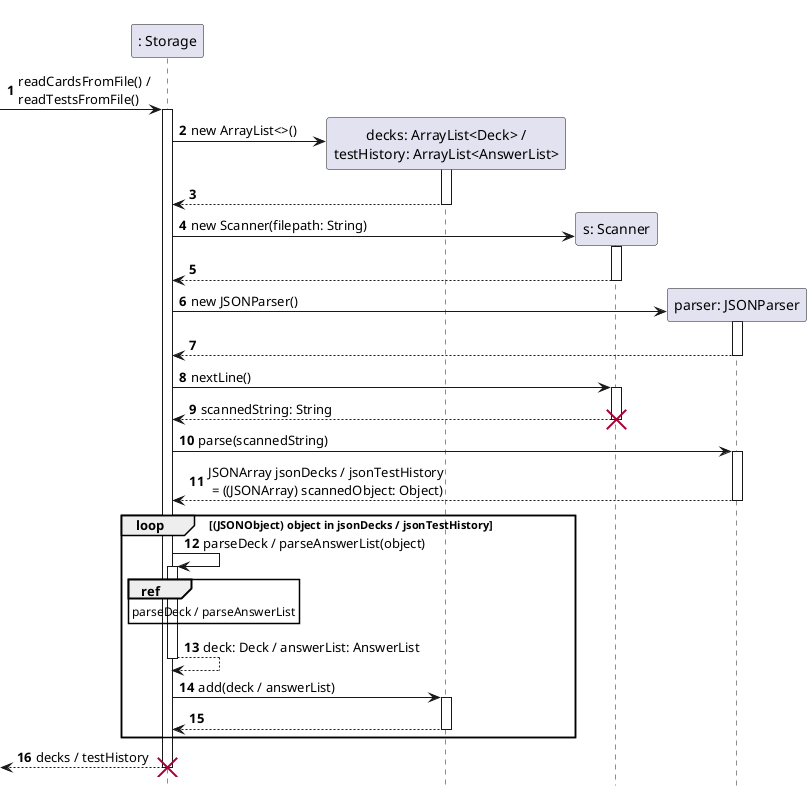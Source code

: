 @startuml
'https://plantuml.com/sequence-diagram
hide footbox
autonumber
participant ": Storage" as Store
participant "decks: ArrayList<Deck> /\ntestHistory: ArrayList<AnswerList>" as ArrayList
participant "s: Scanner" as Scan
participant "parser: JSONParser" as Parser

[->Store: readCardsFromFile() /\nreadTestsFromFile()
activate Store

Store->ArrayList**: new ArrayList<>()
activate ArrayList

Store<--ArrayList
deactivate ArrayList

Store->Scan**: new Scanner(filepath: String)
activate Scan

Store<--Scan
deactivate Scan

Store->Parser**: new JSONParser()
activate Parser

Store<--Parser
deactivate Parser

Store->Scan: nextLine()
activate Scan

Store<--Scan: scannedString: String
destroy Scan

Store->Parser: parse(scannedString)
activate Parser

Store<--Parser: JSONArray jsonDecks / jsonTestHistory\n = ((JSONArray) scannedObject: Object)
deactivate Parser

loop (JSONObject) object in jsonDecks / jsonTestHistory

Store->Store: parseDeck / parseAnswerList(object)
activate Store

ref over Store
parseDeck / parseAnswerList
end ref

Store-->Store: deck: Deck / answerList: AnswerList
deactivate Store

Store->ArrayList: add(deck / answerList)
activate ArrayList

Store<--ArrayList
deactivate ArrayList

end

[<--Store: decks / testHistory
destroy Store

@enduml